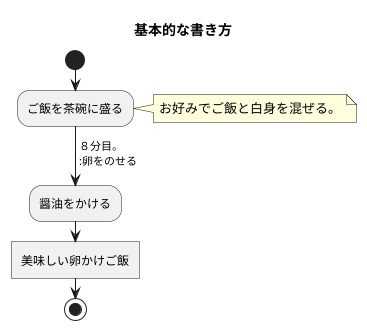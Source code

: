 @startuml アクティビティ図
title 基本的な書き方
start
:ご飯を茶碗に盛る;
->８分目。
:卵をのせる;

note right
お好みでご飯と白身を混ぜる。
end note

:醤油をかける;

:美味しい卵かけご飯]
stop
@enduml